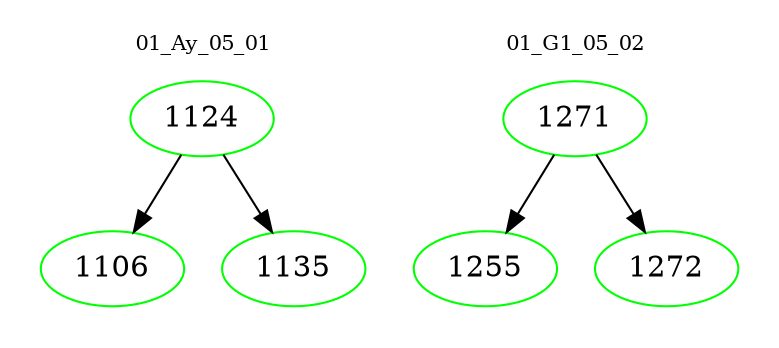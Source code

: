 digraph{
subgraph cluster_0 {
color = white
label = "01_Ay_05_01";
fontsize=10;
T0_1124 [label="1124", color="green"]
T0_1124 -> T0_1106 [color="black"]
T0_1106 [label="1106", color="green"]
T0_1124 -> T0_1135 [color="black"]
T0_1135 [label="1135", color="green"]
}
subgraph cluster_1 {
color = white
label = "01_G1_05_02";
fontsize=10;
T1_1271 [label="1271", color="green"]
T1_1271 -> T1_1255 [color="black"]
T1_1255 [label="1255", color="green"]
T1_1271 -> T1_1272 [color="black"]
T1_1272 [label="1272", color="green"]
}
}
